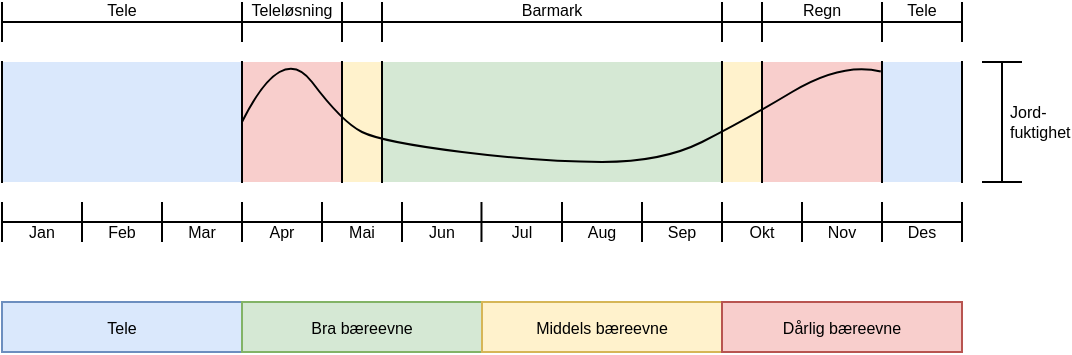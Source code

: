 <mxfile version="27.1.1">
  <diagram name="Page-1" id="NdzH3tt8jKLG8nJWxPWY">
    <mxGraphModel dx="659" dy="422" grid="1" gridSize="10" guides="1" tooltips="1" connect="1" arrows="1" fold="1" page="1" pageScale="1" pageWidth="827" pageHeight="1169" math="0" shadow="0">
      <root>
        <mxCell id="0" />
        <mxCell id="1" parent="0" />
        <mxCell id="cGy38ptjGTHjSZ6XK61e-1" value="Jord- fuktighet" style="shape=crossbar;whiteSpace=wrap;html=1;rounded=1;direction=south;align=left;verticalAlign=middle;labelPosition=right;verticalLabelPosition=middle;fontSize=8;spacing=-6;" vertex="1" parent="1">
          <mxGeometry x="690" y="330" width="20" height="60" as="geometry" />
        </mxCell>
        <mxCell id="cGy38ptjGTHjSZ6XK61e-2" value="Tele" style="shape=crossbar;whiteSpace=wrap;html=1;rounded=1;fontSize=8;verticalAlign=bottom;labelPosition=center;verticalLabelPosition=top;align=center;spacingTop=0;spacing=-10;" vertex="1" parent="1">
          <mxGeometry x="200" y="300" width="120" height="20" as="geometry" />
        </mxCell>
        <mxCell id="cGy38ptjGTHjSZ6XK61e-3" value="Teleløsning" style="shape=crossbar;whiteSpace=wrap;html=1;rounded=1;fontSize=8;verticalAlign=bottom;labelPosition=center;verticalLabelPosition=top;align=center;spacingTop=0;spacing=-10;" vertex="1" parent="1">
          <mxGeometry x="320" y="300" width="50" height="20" as="geometry" />
        </mxCell>
        <mxCell id="cGy38ptjGTHjSZ6XK61e-4" value="" style="shape=crossbar;whiteSpace=wrap;html=1;rounded=1;fontSize=8;verticalAlign=bottom;labelPosition=center;verticalLabelPosition=top;align=center;spacingTop=0;spacing=-10;" vertex="1" parent="1">
          <mxGeometry x="370" y="300" width="20" height="20" as="geometry" />
        </mxCell>
        <mxCell id="cGy38ptjGTHjSZ6XK61e-5" value="Barmark" style="shape=crossbar;whiteSpace=wrap;html=1;rounded=1;fontSize=8;verticalAlign=bottom;labelPosition=center;verticalLabelPosition=top;align=center;spacingTop=0;spacing=-10;" vertex="1" parent="1">
          <mxGeometry x="390" y="300" width="170" height="20" as="geometry" />
        </mxCell>
        <mxCell id="cGy38ptjGTHjSZ6XK61e-6" value="" style="shape=crossbar;whiteSpace=wrap;html=1;rounded=1;fontSize=8;verticalAlign=bottom;labelPosition=center;verticalLabelPosition=top;align=center;spacingTop=0;spacing=-10;" vertex="1" parent="1">
          <mxGeometry x="560" y="300" width="20" height="20" as="geometry" />
        </mxCell>
        <mxCell id="cGy38ptjGTHjSZ6XK61e-7" value="Regn" style="shape=crossbar;whiteSpace=wrap;html=1;rounded=1;fontSize=8;verticalAlign=bottom;labelPosition=center;verticalLabelPosition=top;align=center;spacingTop=0;spacing=-10;" vertex="1" parent="1">
          <mxGeometry x="580" y="300" width="60" height="20" as="geometry" />
        </mxCell>
        <mxCell id="cGy38ptjGTHjSZ6XK61e-8" value="Tele" style="shape=crossbar;whiteSpace=wrap;html=1;rounded=1;fontSize=8;verticalAlign=bottom;labelPosition=center;verticalLabelPosition=top;align=center;spacingTop=0;spacing=-10;" vertex="1" parent="1">
          <mxGeometry x="640" y="300" width="40" height="20" as="geometry" />
        </mxCell>
        <mxCell id="cGy38ptjGTHjSZ6XK61e-9" value="" style="group" vertex="1" connectable="0" parent="1">
          <mxGeometry x="200" y="400" width="480" height="27" as="geometry" />
        </mxCell>
        <mxCell id="cGy38ptjGTHjSZ6XK61e-10" value="" style="shape=crossbar;whiteSpace=wrap;html=1;rounded=1;treeFolding=0;" vertex="1" parent="cGy38ptjGTHjSZ6XK61e-9">
          <mxGeometry width="480.0" height="20" as="geometry" />
        </mxCell>
        <mxCell id="cGy38ptjGTHjSZ6XK61e-11" value="" style="endArrow=none;html=1;rounded=0;" edge="1" parent="cGy38ptjGTHjSZ6XK61e-9">
          <mxGeometry width="50" height="50" relative="1" as="geometry">
            <mxPoint x="40.0" y="20.0" as="sourcePoint" />
            <mxPoint x="40.0" as="targetPoint" />
          </mxGeometry>
        </mxCell>
        <mxCell id="cGy38ptjGTHjSZ6XK61e-12" value="" style="endArrow=none;html=1;rounded=0;" edge="1" parent="cGy38ptjGTHjSZ6XK61e-9">
          <mxGeometry width="50" height="50" relative="1" as="geometry">
            <mxPoint x="80.0" y="20.0" as="sourcePoint" />
            <mxPoint x="80.0" as="targetPoint" />
          </mxGeometry>
        </mxCell>
        <mxCell id="cGy38ptjGTHjSZ6XK61e-13" value="" style="endArrow=none;html=1;rounded=0;" edge="1" parent="cGy38ptjGTHjSZ6XK61e-9">
          <mxGeometry width="50" height="50" relative="1" as="geometry">
            <mxPoint x="120" y="20.0" as="sourcePoint" />
            <mxPoint x="120" as="targetPoint" />
          </mxGeometry>
        </mxCell>
        <mxCell id="cGy38ptjGTHjSZ6XK61e-14" value="" style="endArrow=none;html=1;rounded=0;" edge="1" parent="cGy38ptjGTHjSZ6XK61e-9">
          <mxGeometry width="50" height="50" relative="1" as="geometry">
            <mxPoint x="160.0" y="20.0" as="sourcePoint" />
            <mxPoint x="160.0" as="targetPoint" />
          </mxGeometry>
        </mxCell>
        <mxCell id="cGy38ptjGTHjSZ6XK61e-15" value="" style="endArrow=none;html=1;rounded=0;" edge="1" parent="cGy38ptjGTHjSZ6XK61e-9">
          <mxGeometry width="50" height="50" relative="1" as="geometry">
            <mxPoint x="200.0" y="20.0" as="sourcePoint" />
            <mxPoint x="200.0" as="targetPoint" />
          </mxGeometry>
        </mxCell>
        <mxCell id="cGy38ptjGTHjSZ6XK61e-16" value="" style="endArrow=none;html=1;rounded=0;" edge="1" parent="cGy38ptjGTHjSZ6XK61e-9">
          <mxGeometry width="50" height="50" relative="1" as="geometry">
            <mxPoint x="239.74" y="20.0" as="sourcePoint" />
            <mxPoint x="239.74" as="targetPoint" />
          </mxGeometry>
        </mxCell>
        <mxCell id="cGy38ptjGTHjSZ6XK61e-17" value="" style="endArrow=none;html=1;rounded=0;" edge="1" parent="cGy38ptjGTHjSZ6XK61e-9">
          <mxGeometry width="50" height="50" relative="1" as="geometry">
            <mxPoint x="280.0" y="20.0" as="sourcePoint" />
            <mxPoint x="280.0" as="targetPoint" />
          </mxGeometry>
        </mxCell>
        <mxCell id="cGy38ptjGTHjSZ6XK61e-18" value="" style="endArrow=none;html=1;rounded=0;" edge="1" parent="cGy38ptjGTHjSZ6XK61e-9">
          <mxGeometry width="50" height="50" relative="1" as="geometry">
            <mxPoint x="320.0" y="20.0" as="sourcePoint" />
            <mxPoint x="320.0" as="targetPoint" />
          </mxGeometry>
        </mxCell>
        <mxCell id="cGy38ptjGTHjSZ6XK61e-19" value="" style="endArrow=none;html=1;rounded=0;" edge="1" parent="cGy38ptjGTHjSZ6XK61e-9">
          <mxGeometry width="50" height="50" relative="1" as="geometry">
            <mxPoint x="360.0" y="20.0" as="sourcePoint" />
            <mxPoint x="360.0" as="targetPoint" />
          </mxGeometry>
        </mxCell>
        <mxCell id="cGy38ptjGTHjSZ6XK61e-20" value="" style="endArrow=none;html=1;rounded=0;" edge="1" parent="cGy38ptjGTHjSZ6XK61e-9">
          <mxGeometry width="50" height="50" relative="1" as="geometry">
            <mxPoint x="400.0" y="20.0" as="sourcePoint" />
            <mxPoint x="400.0" as="targetPoint" />
          </mxGeometry>
        </mxCell>
        <mxCell id="cGy38ptjGTHjSZ6XK61e-21" value="" style="endArrow=none;html=1;rounded=0;" edge="1" parent="cGy38ptjGTHjSZ6XK61e-9">
          <mxGeometry width="50" height="50" relative="1" as="geometry">
            <mxPoint x="440.0" y="20.0" as="sourcePoint" />
            <mxPoint x="440.0" as="targetPoint" />
          </mxGeometry>
        </mxCell>
        <mxCell id="cGy38ptjGTHjSZ6XK61e-22" value="Apr" style="text;html=1;align=center;verticalAlign=bottom;whiteSpace=wrap;rounded=0;fontSize=8;spacing=6;" vertex="1" parent="cGy38ptjGTHjSZ6XK61e-9">
          <mxGeometry x="120" y="20" width="40" height="7" as="geometry" />
        </mxCell>
        <mxCell id="cGy38ptjGTHjSZ6XK61e-23" value="Mai" style="text;html=1;align=center;verticalAlign=bottom;whiteSpace=wrap;rounded=0;fontSize=8;spacing=6;" vertex="1" parent="cGy38ptjGTHjSZ6XK61e-9">
          <mxGeometry x="160" y="20" width="40" height="7" as="geometry" />
        </mxCell>
        <mxCell id="cGy38ptjGTHjSZ6XK61e-24" value="Jun" style="text;html=1;align=center;verticalAlign=bottom;whiteSpace=wrap;rounded=0;fontSize=8;spacing=6;" vertex="1" parent="cGy38ptjGTHjSZ6XK61e-9">
          <mxGeometry x="200" y="20" width="40" height="7" as="geometry" />
        </mxCell>
        <mxCell id="cGy38ptjGTHjSZ6XK61e-25" value="Jul" style="text;html=1;align=center;verticalAlign=bottom;whiteSpace=wrap;rounded=0;fontSize=8;spacing=6;" vertex="1" parent="cGy38ptjGTHjSZ6XK61e-9">
          <mxGeometry x="240" y="20" width="40" height="7" as="geometry" />
        </mxCell>
        <mxCell id="cGy38ptjGTHjSZ6XK61e-26" value="Aug" style="text;html=1;align=center;verticalAlign=bottom;whiteSpace=wrap;rounded=0;fontSize=8;spacing=6;" vertex="1" parent="cGy38ptjGTHjSZ6XK61e-9">
          <mxGeometry x="280" y="20" width="40" height="7" as="geometry" />
        </mxCell>
        <mxCell id="cGy38ptjGTHjSZ6XK61e-27" value="Sep" style="text;html=1;align=center;verticalAlign=bottom;whiteSpace=wrap;rounded=0;fontSize=8;spacing=6;" vertex="1" parent="cGy38ptjGTHjSZ6XK61e-9">
          <mxGeometry x="320" y="20" width="40" height="7" as="geometry" />
        </mxCell>
        <mxCell id="cGy38ptjGTHjSZ6XK61e-28" value="Okt" style="text;html=1;align=center;verticalAlign=bottom;whiteSpace=wrap;rounded=0;fontSize=8;spacing=6;" vertex="1" parent="cGy38ptjGTHjSZ6XK61e-9">
          <mxGeometry x="360" y="20" width="40" height="7" as="geometry" />
        </mxCell>
        <mxCell id="cGy38ptjGTHjSZ6XK61e-29" value="Nov" style="text;html=1;align=center;verticalAlign=bottom;whiteSpace=wrap;rounded=0;fontSize=8;spacing=6;" vertex="1" parent="cGy38ptjGTHjSZ6XK61e-9">
          <mxGeometry x="400" y="20" width="40" height="7" as="geometry" />
        </mxCell>
        <mxCell id="cGy38ptjGTHjSZ6XK61e-30" value="Des" style="text;html=1;align=center;verticalAlign=bottom;whiteSpace=wrap;rounded=0;fontSize=8;spacing=6;" vertex="1" parent="cGy38ptjGTHjSZ6XK61e-9">
          <mxGeometry x="440" y="20" width="40" height="7" as="geometry" />
        </mxCell>
        <mxCell id="cGy38ptjGTHjSZ6XK61e-31" value="Mar" style="text;html=1;align=center;verticalAlign=bottom;whiteSpace=wrap;rounded=0;fontSize=8;spacing=6;" vertex="1" parent="cGy38ptjGTHjSZ6XK61e-9">
          <mxGeometry x="80" y="20" width="40" height="7" as="geometry" />
        </mxCell>
        <mxCell id="cGy38ptjGTHjSZ6XK61e-32" value="Feb" style="text;html=1;align=center;verticalAlign=bottom;whiteSpace=wrap;rounded=0;fontSize=8;spacing=6;" vertex="1" parent="cGy38ptjGTHjSZ6XK61e-9">
          <mxGeometry x="40" y="20" width="40" height="7" as="geometry" />
        </mxCell>
        <mxCell id="cGy38ptjGTHjSZ6XK61e-33" value="Jan" style="text;html=1;align=center;verticalAlign=bottom;whiteSpace=wrap;rounded=0;fontSize=8;spacing=6;" vertex="1" parent="cGy38ptjGTHjSZ6XK61e-9">
          <mxGeometry y="20" width="40" height="7" as="geometry" />
        </mxCell>
        <mxCell id="cGy38ptjGTHjSZ6XK61e-34" value="" style="shape=partialRectangle;whiteSpace=wrap;html=1;top=0;bottom=0;fillColor=#dae8fc;strokeColor=default;" vertex="1" parent="1">
          <mxGeometry x="200" y="330" width="480" height="60" as="geometry" />
        </mxCell>
        <mxCell id="cGy38ptjGTHjSZ6XK61e-35" value="" style="shape=partialRectangle;whiteSpace=wrap;html=1;top=0;bottom=0;fillColor=#d5e8d4;strokeColor=light-dark(#000000, #446e2c);" vertex="1" parent="1">
          <mxGeometry x="320" y="330" width="320" height="60" as="geometry" />
        </mxCell>
        <mxCell id="cGy38ptjGTHjSZ6XK61e-36" value="" style="shape=partialRectangle;whiteSpace=wrap;html=1;top=0;bottom=0;fillColor=#f8cecc;strokeColor=light-dark(#000000, #d7817e);" vertex="1" parent="1">
          <mxGeometry x="320" y="330" width="50" height="60" as="geometry" />
        </mxCell>
        <mxCell id="cGy38ptjGTHjSZ6XK61e-37" value="" style="shape=partialRectangle;whiteSpace=wrap;html=1;top=0;bottom=0;fillColor=#fff2cc;strokeColor=light-dark(#000000, #6d5100);" vertex="1" parent="1">
          <mxGeometry x="370" y="330" width="20" height="60" as="geometry" />
        </mxCell>
        <mxCell id="cGy38ptjGTHjSZ6XK61e-38" value="" style="shape=partialRectangle;whiteSpace=wrap;html=1;top=0;bottom=0;fillColor=#f8cecc;strokeColor=light-dark(#000000, #d7817e);" vertex="1" parent="1">
          <mxGeometry x="580" y="330" width="60" height="60" as="geometry" />
        </mxCell>
        <mxCell id="cGy38ptjGTHjSZ6XK61e-39" value="" style="shape=partialRectangle;whiteSpace=wrap;html=1;top=0;bottom=0;fillColor=#fff2cc;strokeColor=#000000;" vertex="1" parent="1">
          <mxGeometry x="560" y="330" width="20" height="60" as="geometry" />
        </mxCell>
        <mxCell id="cGy38ptjGTHjSZ6XK61e-40" value="" style="curved=1;endArrow=none;html=1;rounded=0;exitX=0;exitY=0.5;exitDx=0;exitDy=0;startFill=0;entryX=0.99;entryY=0.079;entryDx=0;entryDy=0;entryPerimeter=0;" edge="1" parent="1" source="cGy38ptjGTHjSZ6XK61e-36" target="cGy38ptjGTHjSZ6XK61e-38">
          <mxGeometry width="50" height="50" relative="1" as="geometry">
            <mxPoint x="380" y="400" as="sourcePoint" />
            <mxPoint x="430" y="350" as="targetPoint" />
            <Array as="points">
              <mxPoint x="340" y="320" />
              <mxPoint x="370" y="360" />
              <mxPoint x="390" y="370" />
              <mxPoint x="470" y="380" />
              <mxPoint x="530" y="380" />
              <mxPoint x="570" y="360" />
              <mxPoint x="620" y="330" />
            </Array>
          </mxGeometry>
        </mxCell>
        <mxCell id="cGy38ptjGTHjSZ6XK61e-41" value="&lt;font&gt;Tele&lt;/font&gt;" style="rounded=0;whiteSpace=wrap;html=1;fillColor=#dae8fc;strokeColor=#6c8ebf;fontSize=8;" vertex="1" parent="1">
          <mxGeometry x="200" y="450" width="120" height="25" as="geometry" />
        </mxCell>
        <mxCell id="cGy38ptjGTHjSZ6XK61e-42" value="&lt;font&gt;Bra bæreevne&lt;/font&gt;" style="rounded=0;whiteSpace=wrap;html=1;fillColor=#d5e8d4;strokeColor=#82b366;fontSize=8;" vertex="1" parent="1">
          <mxGeometry x="320" y="450" width="120" height="25" as="geometry" />
        </mxCell>
        <mxCell id="cGy38ptjGTHjSZ6XK61e-43" value="&lt;font&gt;Middels bæreevne&lt;/font&gt;" style="rounded=0;whiteSpace=wrap;html=1;fillColor=#fff2cc;strokeColor=#d6b656;fontSize=8;" vertex="1" parent="1">
          <mxGeometry x="440" y="450" width="120" height="25" as="geometry" />
        </mxCell>
        <mxCell id="cGy38ptjGTHjSZ6XK61e-44" value="&lt;font&gt;Dårlig bæreevne&lt;/font&gt;" style="rounded=0;whiteSpace=wrap;html=1;fillColor=#f8cecc;strokeColor=#b85450;fontSize=8;" vertex="1" parent="1">
          <mxGeometry x="560" y="450" width="120" height="25" as="geometry" />
        </mxCell>
      </root>
    </mxGraphModel>
  </diagram>
</mxfile>
